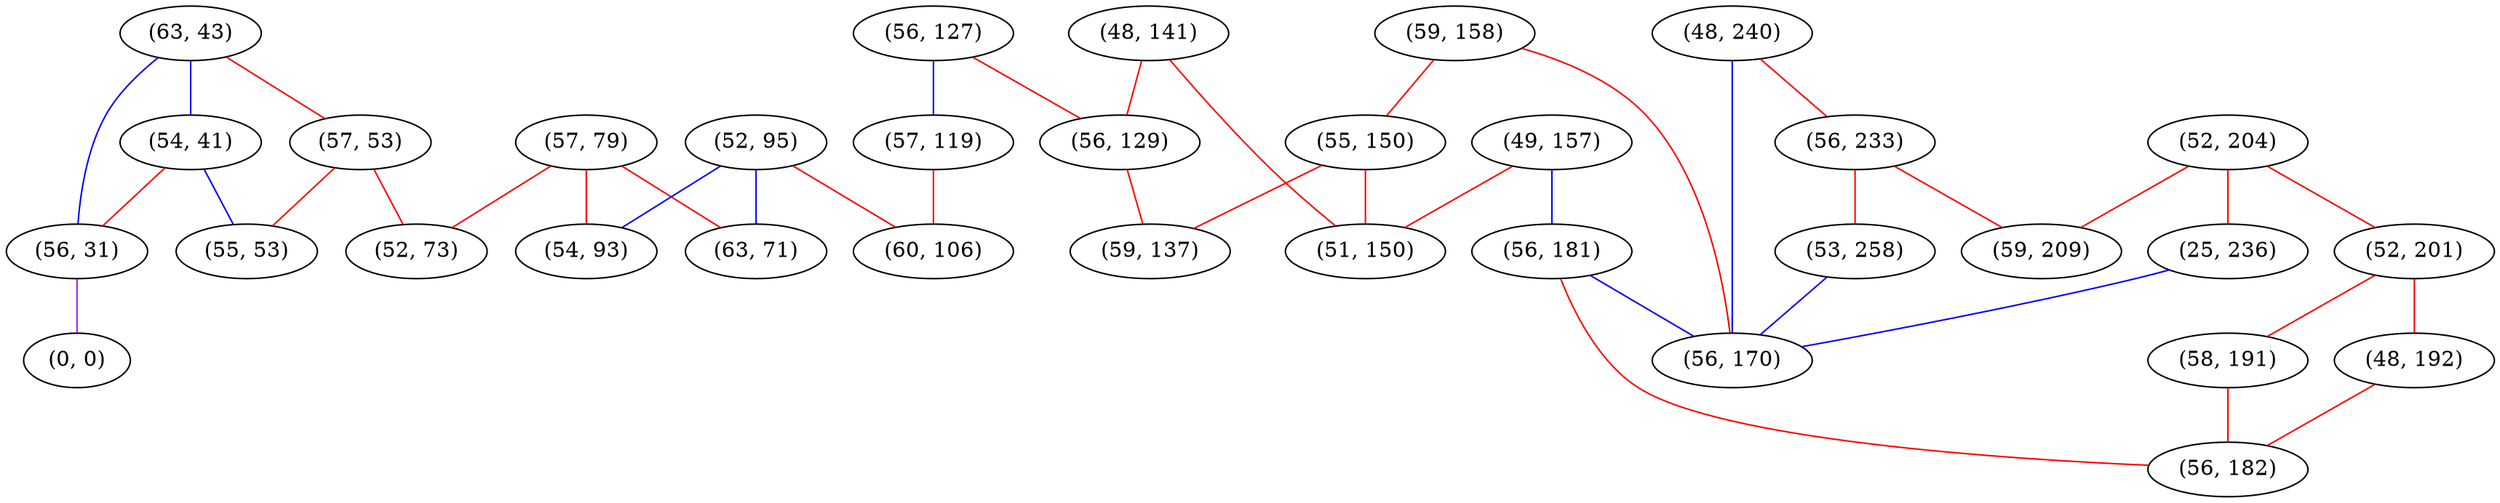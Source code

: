 graph "" {
"(63, 43)";
"(52, 204)";
"(57, 79)";
"(54, 41)";
"(48, 240)";
"(52, 201)";
"(59, 158)";
"(52, 95)";
"(57, 53)";
"(63, 71)";
"(48, 141)";
"(56, 127)";
"(57, 119)";
"(56, 233)";
"(49, 157)";
"(55, 150)";
"(53, 258)";
"(25, 236)";
"(58, 191)";
"(48, 192)";
"(51, 150)";
"(56, 181)";
"(56, 31)";
"(0, 0)";
"(54, 93)";
"(60, 106)";
"(56, 129)";
"(56, 182)";
"(55, 53)";
"(59, 209)";
"(52, 73)";
"(59, 137)";
"(56, 170)";
"(63, 43)" -- "(57, 53)"  [color=red, key=0, weight=1];
"(63, 43)" -- "(54, 41)"  [color=blue, key=0, weight=3];
"(63, 43)" -- "(56, 31)"  [color=blue, key=0, weight=3];
"(52, 204)" -- "(59, 209)"  [color=red, key=0, weight=1];
"(52, 204)" -- "(52, 201)"  [color=red, key=0, weight=1];
"(52, 204)" -- "(25, 236)"  [color=red, key=0, weight=1];
"(57, 79)" -- "(52, 73)"  [color=red, key=0, weight=1];
"(57, 79)" -- "(63, 71)"  [color=red, key=0, weight=1];
"(57, 79)" -- "(54, 93)"  [color=red, key=0, weight=1];
"(54, 41)" -- "(55, 53)"  [color=blue, key=0, weight=3];
"(54, 41)" -- "(56, 31)"  [color=red, key=0, weight=1];
"(48, 240)" -- "(56, 233)"  [color=red, key=0, weight=1];
"(48, 240)" -- "(56, 170)"  [color=blue, key=0, weight=3];
"(52, 201)" -- "(58, 191)"  [color=red, key=0, weight=1];
"(52, 201)" -- "(48, 192)"  [color=red, key=0, weight=1];
"(59, 158)" -- "(55, 150)"  [color=red, key=0, weight=1];
"(59, 158)" -- "(56, 170)"  [color=red, key=0, weight=1];
"(52, 95)" -- "(60, 106)"  [color=red, key=0, weight=1];
"(52, 95)" -- "(63, 71)"  [color=blue, key=0, weight=3];
"(52, 95)" -- "(54, 93)"  [color=blue, key=0, weight=3];
"(57, 53)" -- "(55, 53)"  [color=red, key=0, weight=1];
"(57, 53)" -- "(52, 73)"  [color=red, key=0, weight=1];
"(48, 141)" -- "(56, 129)"  [color=red, key=0, weight=1];
"(48, 141)" -- "(51, 150)"  [color=red, key=0, weight=1];
"(56, 127)" -- "(56, 129)"  [color=red, key=0, weight=1];
"(56, 127)" -- "(57, 119)"  [color=blue, key=0, weight=3];
"(57, 119)" -- "(60, 106)"  [color=red, key=0, weight=1];
"(56, 233)" -- "(53, 258)"  [color=red, key=0, weight=1];
"(56, 233)" -- "(59, 209)"  [color=red, key=0, weight=1];
"(49, 157)" -- "(56, 181)"  [color=blue, key=0, weight=3];
"(49, 157)" -- "(51, 150)"  [color=red, key=0, weight=1];
"(55, 150)" -- "(59, 137)"  [color=red, key=0, weight=1];
"(55, 150)" -- "(51, 150)"  [color=red, key=0, weight=1];
"(53, 258)" -- "(56, 170)"  [color=blue, key=0, weight=3];
"(25, 236)" -- "(56, 170)"  [color=blue, key=0, weight=3];
"(58, 191)" -- "(56, 182)"  [color=red, key=0, weight=1];
"(48, 192)" -- "(56, 182)"  [color=red, key=0, weight=1];
"(56, 181)" -- "(56, 182)"  [color=red, key=0, weight=1];
"(56, 181)" -- "(56, 170)"  [color=blue, key=0, weight=3];
"(56, 31)" -- "(0, 0)"  [color=purple, key=0, weight=4];
"(56, 129)" -- "(59, 137)"  [color=red, key=0, weight=1];
}
